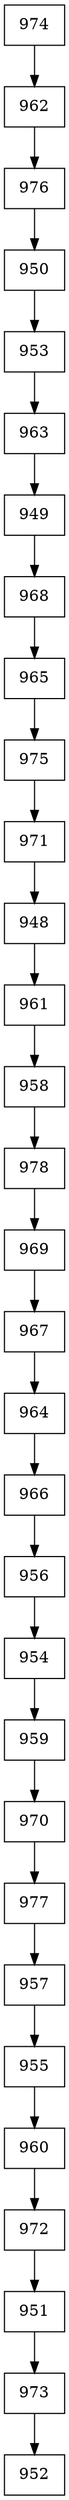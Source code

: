 digraph G {
  node [shape=record];
  node0 [label="{974}"];
  node0 -> node1;
  node1 [label="{962}"];
  node1 -> node2;
  node2 [label="{976}"];
  node2 -> node3;
  node3 [label="{950}"];
  node3 -> node4;
  node4 [label="{953}"];
  node4 -> node5;
  node5 [label="{963}"];
  node5 -> node6;
  node6 [label="{949}"];
  node6 -> node7;
  node7 [label="{968}"];
  node7 -> node8;
  node8 [label="{965}"];
  node8 -> node9;
  node9 [label="{975}"];
  node9 -> node10;
  node10 [label="{971}"];
  node10 -> node11;
  node11 [label="{948}"];
  node11 -> node12;
  node12 [label="{961}"];
  node12 -> node13;
  node13 [label="{958}"];
  node13 -> node14;
  node14 [label="{978}"];
  node14 -> node15;
  node15 [label="{969}"];
  node15 -> node16;
  node16 [label="{967}"];
  node16 -> node17;
  node17 [label="{964}"];
  node17 -> node18;
  node18 [label="{966}"];
  node18 -> node19;
  node19 [label="{956}"];
  node19 -> node20;
  node20 [label="{954}"];
  node20 -> node21;
  node21 [label="{959}"];
  node21 -> node22;
  node22 [label="{970}"];
  node22 -> node23;
  node23 [label="{977}"];
  node23 -> node24;
  node24 [label="{957}"];
  node24 -> node25;
  node25 [label="{955}"];
  node25 -> node26;
  node26 [label="{960}"];
  node26 -> node27;
  node27 [label="{972}"];
  node27 -> node28;
  node28 [label="{951}"];
  node28 -> node29;
  node29 [label="{973}"];
  node29 -> node30;
  node30 [label="{952}"];
}

